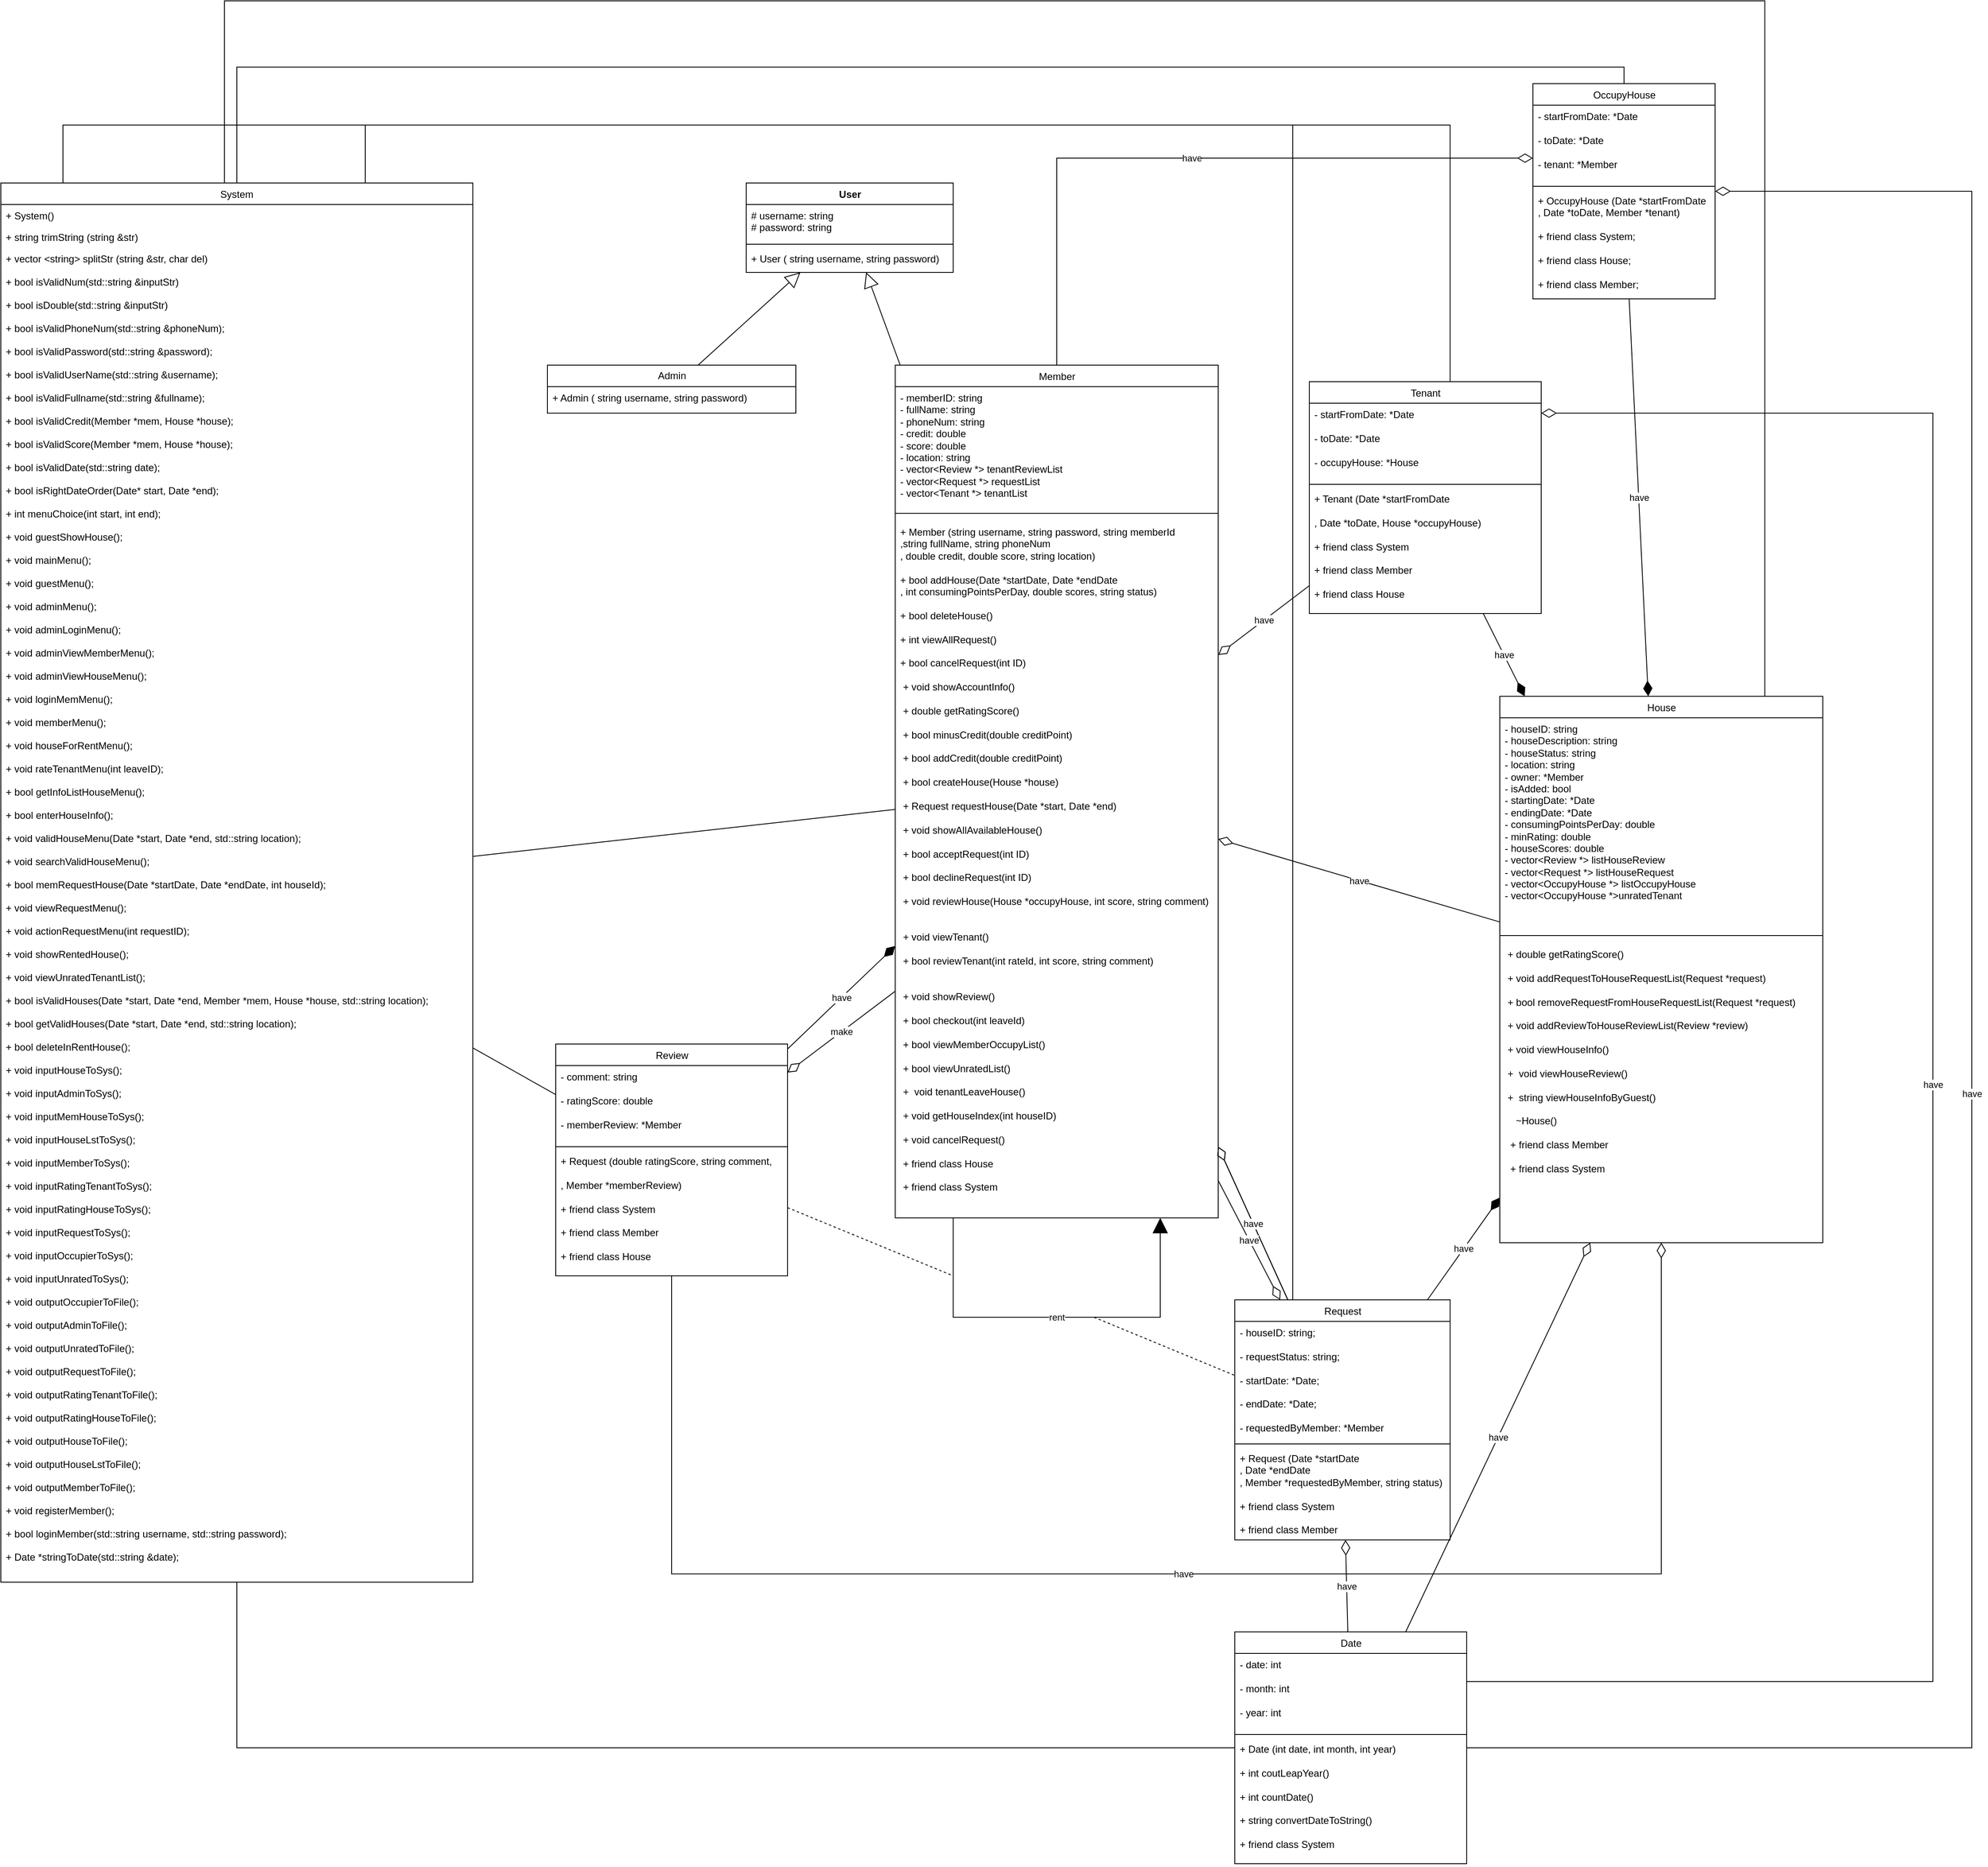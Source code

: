 <mxfile version="20.8.3" type="github">
  <diagram id="IvWxrmxaSUYdP_TkbN_O" name="Page-1">
    <mxGraphModel dx="2797" dy="1851" grid="1" gridSize="10" guides="1" tooltips="1" connect="1" arrows="1" fold="1" page="1" pageScale="1" pageWidth="827" pageHeight="1169" math="0" shadow="0">
      <root>
        <mxCell id="0" />
        <mxCell id="1" parent="0" />
        <mxCell id="14DXW3Pkvmna8Q2ftDXT-10" value="System" style="swimlane;fontStyle=0;childLayout=stackLayout;horizontal=1;startSize=26;fillColor=none;horizontalStack=0;resizeParent=1;resizeParentMax=0;resizeLast=0;collapsible=1;marginBottom=0;" parent="1" vertex="1">
          <mxGeometry x="40" y="260" width="570" height="1690" as="geometry" />
        </mxCell>
        <mxCell id="14DXW3Pkvmna8Q2ftDXT-11" value="+ System()" style="text;strokeColor=none;fillColor=none;align=left;verticalAlign=top;spacingLeft=4;spacingRight=4;overflow=hidden;rotatable=0;points=[[0,0.5],[1,0.5]];portConstraint=eastwest;" parent="14DXW3Pkvmna8Q2ftDXT-10" vertex="1">
          <mxGeometry y="26" width="570" height="26" as="geometry" />
        </mxCell>
        <mxCell id="14DXW3Pkvmna8Q2ftDXT-12" value="+ string trimString (string &amp;str)" style="text;strokeColor=none;fillColor=none;align=left;verticalAlign=top;spacingLeft=4;spacingRight=4;overflow=hidden;rotatable=0;points=[[0,0.5],[1,0.5]];portConstraint=eastwest;" parent="14DXW3Pkvmna8Q2ftDXT-10" vertex="1">
          <mxGeometry y="52" width="570" height="26" as="geometry" />
        </mxCell>
        <mxCell id="14DXW3Pkvmna8Q2ftDXT-13" value="+ vector &lt;string&gt; splitStr (string &amp;str, char del)&#xa;&#xa;+ bool isValidNum(std::string &amp;inputStr) &#xa;&#xa;+ bool isDouble(std::string &amp;inputStr)&#xa;&#xa;+ bool isValidPhoneNum(std::string &amp;phoneNum);&#xa;&#xa;+ bool isValidPassword(std::string &amp;password);&#xa;&#xa;+ bool isValidUserName(std::string &amp;username);&#xa;&#xa;+ bool isValidFullname(std::string &amp;fullname);&#xa;&#xa;+ bool isValidCredit(Member *mem, House *house);&#xa;&#xa;+ bool isValidScore(Member *mem, House *house);&#xa;&#xa;+ bool isValidDate(std::string date);&#xa;&#xa;+ bool isRightDateOrder(Date* start, Date *end);&#xa;&#xa;+ int menuChoice(int start, int end);&#xa;&#xa;+ void guestShowHouse();&#xa;&#xa;+ void mainMenu();&#xa;&#xa;+ void guestMenu();&#xa;&#xa;+ void adminMenu();&#xa;&#xa;+ void adminLoginMenu();&#xa;&#xa;+ void adminViewMemberMenu();&#xa;&#xa;+ void adminViewHouseMenu();&#xa;&#xa;+ void loginMemMenu();&#xa;&#xa;+ void memberMenu();&#xa;&#xa;+ void houseForRentMenu();&#xa;&#xa;+ void rateTenantMenu(int leaveID);&#xa;&#xa;+ bool getInfoListHouseMenu();&#xa;&#xa;+ bool enterHouseInfo();&#xa;&#xa;+ void validHouseMenu(Date *start, Date *end, std::string location);&#xa;&#xa;+ void searchValidHouseMenu();&#xa;&#xa;+ bool memRequestHouse(Date *startDate, Date *endDate, int houseId);&#xa;&#xa;+ void viewRequestMenu();&#xa;&#xa;+ void actionRequestMenu(int requestID);&#xa;&#xa;+ void showRentedHouse();&#xa;&#xa;+ void viewUnratedTenantList();&#xa;&#xa;+ bool isValidHouses(Date *start, Date *end, Member *mem, House *house, std::string location);&#xa;&#xa;+ bool getValidHouses(Date *start, Date *end, std::string location);&#xa;&#xa;+ bool deleteInRentHouse();&#xa;&#xa;+ void inputHouseToSys();&#xa;&#xa;+ void inputAdminToSys();&#xa;&#xa;+ void inputMemHouseToSys();&#xa;&#xa;+ void inputHouseLstToSys();&#xa;&#xa;+ void inputMemberToSys();&#xa;&#xa;+ void inputRatingTenantToSys();&#xa;&#xa;+ void inputRatingHouseToSys();&#xa;&#xa;+ void inputRequestToSys();&#xa;&#xa;+ void inputOccupierToSys();&#xa;&#xa;+ void inputUnratedToSys();&#xa;&#xa;+ void outputOccupierToFile();&#xa;&#xa;+ void outputAdminToFile();&#xa;&#xa;+ void outputUnratedToFile();&#xa;&#xa;+ void outputRequestToFile();&#xa;&#xa;+ void outputRatingTenantToFile();&#xa;&#xa;+ void outputRatingHouseToFile();&#xa;&#xa;+ void outputHouseToFile();&#xa;&#xa;+ void outputHouseLstToFile();&#xa;&#xa;+ void outputMemberToFile();&#xa;&#xa;+ void registerMember();&#xa; &#xa;+ bool loginMember(std::string username, std::string password);&#xa; &#xa;+ Date *stringToDate(std::string &amp;date);&#xa;" style="text;strokeColor=none;fillColor=none;align=left;verticalAlign=top;spacingLeft=4;spacingRight=4;overflow=hidden;rotatable=0;points=[[0,0.5],[1,0.5]];portConstraint=eastwest;" parent="14DXW3Pkvmna8Q2ftDXT-10" vertex="1">
          <mxGeometry y="78" width="570" height="1612" as="geometry" />
        </mxCell>
        <mxCell id="14DXW3Pkvmna8Q2ftDXT-19" value="User" style="swimlane;fontStyle=1;align=center;verticalAlign=top;childLayout=stackLayout;horizontal=1;startSize=26;horizontalStack=0;resizeParent=1;resizeParentMax=0;resizeLast=0;collapsible=1;marginBottom=0;fontColor=none;html=1;" parent="1" vertex="1">
          <mxGeometry x="940" y="260" width="250" height="108" as="geometry" />
        </mxCell>
        <mxCell id="14DXW3Pkvmna8Q2ftDXT-20" value="# username: string&lt;br&gt;# password: string" style="text;strokeColor=none;fillColor=none;align=left;verticalAlign=top;spacingLeft=4;spacingRight=4;overflow=hidden;rotatable=0;points=[[0,0.5],[1,0.5]];portConstraint=eastwest;fontColor=none;html=1;" parent="14DXW3Pkvmna8Q2ftDXT-19" vertex="1">
          <mxGeometry y="26" width="250" height="44" as="geometry" />
        </mxCell>
        <mxCell id="14DXW3Pkvmna8Q2ftDXT-21" value="" style="line;strokeWidth=1;fillColor=none;align=left;verticalAlign=middle;spacingTop=-1;spacingLeft=3;spacingRight=3;rotatable=0;labelPosition=right;points=[];portConstraint=eastwest;strokeColor=inherit;fontColor=none;html=1;" parent="14DXW3Pkvmna8Q2ftDXT-19" vertex="1">
          <mxGeometry y="70" width="250" height="8" as="geometry" />
        </mxCell>
        <mxCell id="14DXW3Pkvmna8Q2ftDXT-22" value="+ User ( string username, string password)" style="text;strokeColor=none;fillColor=none;align=left;verticalAlign=top;spacingLeft=4;spacingRight=4;overflow=hidden;rotatable=0;points=[[0,0.5],[1,0.5]];portConstraint=eastwest;fontColor=none;html=1;" parent="14DXW3Pkvmna8Q2ftDXT-19" vertex="1">
          <mxGeometry y="78" width="250" height="30" as="geometry" />
        </mxCell>
        <mxCell id="14DXW3Pkvmna8Q2ftDXT-30" value="" style="endArrow=block;endSize=16;endFill=0;html=1;rounded=0;fontColor=none;" parent="1" source="14DXW3Pkvmna8Q2ftDXT-32" target="14DXW3Pkvmna8Q2ftDXT-19" edge="1">
          <mxGeometry width="160" relative="1" as="geometry">
            <mxPoint x="840" y="1432.71" as="sourcePoint" />
            <mxPoint x="990" y="1432.71" as="targetPoint" />
          </mxGeometry>
        </mxCell>
        <mxCell id="14DXW3Pkvmna8Q2ftDXT-32" value="Admin" style="swimlane;fontStyle=0;childLayout=stackLayout;horizontal=1;startSize=26;fillColor=none;horizontalStack=0;resizeParent=1;resizeParentMax=0;resizeLast=0;collapsible=1;marginBottom=0;fontColor=none;html=1;" parent="1" vertex="1">
          <mxGeometry x="700" y="480" width="300" height="58" as="geometry" />
        </mxCell>
        <mxCell id="14DXW3Pkvmna8Q2ftDXT-33" value="+ Admin ( string username, string password)" style="text;strokeColor=none;fillColor=none;align=left;verticalAlign=top;spacingLeft=4;spacingRight=4;overflow=hidden;rotatable=0;points=[[0,0.5],[1,0.5]];portConstraint=eastwest;fontColor=none;html=1;" parent="14DXW3Pkvmna8Q2ftDXT-32" vertex="1">
          <mxGeometry y="26" width="300" height="32" as="geometry" />
        </mxCell>
        <mxCell id="14DXW3Pkvmna8Q2ftDXT-40" value="" style="endArrow=block;endSize=16;endFill=0;html=1;rounded=0;fontColor=none;" parent="1" source="14DXW3Pkvmna8Q2ftDXT-41" target="14DXW3Pkvmna8Q2ftDXT-19" edge="1">
          <mxGeometry x="0.001" width="160" relative="1" as="geometry">
            <mxPoint x="1184.26" y="1420.88" as="sourcePoint" />
            <mxPoint x="1260" y="1370" as="targetPoint" />
            <mxPoint as="offset" />
          </mxGeometry>
        </mxCell>
        <mxCell id="14DXW3Pkvmna8Q2ftDXT-41" value="&lt;span style=&quot;font-weight: normal;&quot;&gt;Member&lt;/span&gt;" style="swimlane;fontStyle=1;align=center;verticalAlign=top;childLayout=stackLayout;horizontal=1;startSize=26;horizontalStack=0;resizeParent=1;resizeParentMax=0;resizeLast=0;collapsible=1;marginBottom=0;fontColor=none;html=1;" parent="1" vertex="1">
          <mxGeometry x="1120" y="480" width="390" height="1030" as="geometry" />
        </mxCell>
        <mxCell id="14DXW3Pkvmna8Q2ftDXT-42" value="- memberID: string&lt;br&gt;- fullName: string&lt;br&gt;- phoneNum: string&lt;br&gt;- credit: double&lt;br&gt;- score: double&lt;br&gt;- location: string&lt;br&gt;- vector&amp;lt;Review *&amp;gt; tenantReviewList&lt;br&gt;- vector&amp;lt;Request *&amp;gt; requestList&lt;br&gt;- vector&amp;lt;Tenant *&amp;gt; tenantList" style="text;strokeColor=none;fillColor=none;align=left;verticalAlign=top;spacingLeft=4;spacingRight=4;overflow=hidden;rotatable=0;points=[[0,0.5],[1,0.5]];portConstraint=eastwest;fontColor=none;html=1;" parent="14DXW3Pkvmna8Q2ftDXT-41" vertex="1">
          <mxGeometry y="26" width="390" height="144" as="geometry" />
        </mxCell>
        <mxCell id="14DXW3Pkvmna8Q2ftDXT-43" value="" style="line;strokeWidth=1;fillColor=none;align=left;verticalAlign=middle;spacingTop=-1;spacingLeft=3;spacingRight=3;rotatable=0;labelPosition=right;points=[];portConstraint=eastwest;strokeColor=inherit;fontColor=none;html=1;" parent="14DXW3Pkvmna8Q2ftDXT-41" vertex="1">
          <mxGeometry y="170" width="390" height="18" as="geometry" />
        </mxCell>
        <mxCell id="14DXW3Pkvmna8Q2ftDXT-44" value="+ Member (string username, string password, string memberId&lt;br&gt;,string fullName, string phoneNum&lt;br&gt;, double credit, double score, string location)&lt;br&gt;&lt;br&gt;&lt;div&gt;+ bool addHouse(Date *startDate, Date *endDate&lt;/div&gt;&lt;div&gt;&lt;span style=&quot;background-color: initial;&quot;&gt;, int consumingPointsPerDay, double scores, string status)&lt;/span&gt;&lt;/div&gt;&lt;div&gt;&lt;span style=&quot;background-color: initial;&quot;&gt;&lt;br&gt;&lt;/span&gt;&lt;/div&gt;&lt;div&gt;+ bool deleteHouse()&lt;/div&gt;&lt;div&gt;&lt;br&gt;&lt;/div&gt;&lt;div&gt;+ int viewAllRequest()&lt;/div&gt;&lt;div&gt;&lt;br&gt;&lt;/div&gt;&lt;div&gt;+ bool cancelRequest(int ID)&lt;/div&gt;&lt;div&gt;&lt;br&gt;&lt;/div&gt;&lt;div&gt;&amp;nbsp;+ void showAccountInfo()&lt;/div&gt;&lt;div&gt;&lt;br&gt;&lt;/div&gt;&lt;div&gt;&amp;nbsp;+ double getRatingScore()&lt;/div&gt;&lt;div&gt;&lt;br&gt;&lt;/div&gt;&lt;div&gt;&amp;nbsp;+ bool minusCredit(double creditPoint)&lt;/div&gt;&lt;div&gt;&lt;br&gt;&lt;/div&gt;&lt;div&gt;&amp;nbsp;+ bool addCredit(double creditPoint)&lt;/div&gt;&lt;div&gt;&lt;br&gt;&lt;/div&gt;&lt;div&gt;&amp;nbsp;+ bool createHouse(House *house)&lt;/div&gt;&lt;div&gt;&lt;br&gt;&lt;/div&gt;&lt;div&gt;&amp;nbsp;+ Request requestHouse(Date *start, Date *end)&amp;nbsp;&lt;/div&gt;&lt;div&gt;&lt;br&gt;&lt;/div&gt;&lt;div&gt;&amp;nbsp;+ void showAllAvailableHouse()&lt;/div&gt;&lt;div&gt;&lt;br&gt;&lt;/div&gt;&lt;div&gt;&amp;nbsp;+ bool acceptRequest(int ID)&lt;/div&gt;&lt;div&gt;&lt;br&gt;&lt;/div&gt;&lt;div&gt;&amp;nbsp;+ bool declineRequest(int ID)&lt;/div&gt;&lt;div&gt;&lt;br&gt;&lt;/div&gt;&lt;div&gt;&amp;nbsp;+ void reviewHouse(House *occupyHouse, int score, string comment)&lt;/div&gt;&lt;div&gt;&lt;br&gt;&lt;/div&gt;&lt;div&gt;&lt;br&gt;&lt;/div&gt;&lt;div&gt;&amp;nbsp;+ void viewTenant()&lt;/div&gt;&lt;div&gt;&lt;br&gt;&lt;/div&gt;&lt;div&gt;&amp;nbsp;+ bool reviewTenant(int rateId, int score, string comment)&lt;/div&gt;&lt;div&gt;&lt;br&gt;&lt;/div&gt;&lt;div&gt;&lt;br&gt;&lt;/div&gt;&lt;div&gt;&amp;nbsp;+ void showReview()&lt;/div&gt;&lt;div&gt;&lt;br&gt;&lt;/div&gt;&lt;div&gt;&amp;nbsp;+ bool checkout(int leaveId)&lt;/div&gt;&lt;div&gt;&lt;br&gt;&lt;/div&gt;&lt;div&gt;&amp;nbsp;+ bool viewMemberOccupyList()&lt;/div&gt;&lt;div&gt;&lt;br&gt;&lt;/div&gt;&lt;div&gt;&amp;nbsp;+ bool viewUnratedList()&lt;/div&gt;&lt;div&gt;&lt;span style=&quot;background-color: initial;&quot;&gt;&lt;br&gt;&lt;/span&gt;&lt;/div&gt;&lt;div&gt;&lt;span style=&quot;background-color: initial;&quot;&gt;&amp;nbsp;+&amp;nbsp; void tenantLeaveHouse()&lt;/span&gt;&lt;br&gt;&lt;/div&gt;&lt;div&gt;&lt;br&gt;&lt;/div&gt;&lt;div&gt;&amp;nbsp;+ void getHouseIndex(int houseID)&lt;/div&gt;&lt;div&gt;&lt;br&gt;&lt;/div&gt;&lt;div&gt;&amp;nbsp;+ void cancelRequest()&lt;/div&gt;&lt;div&gt;&amp;nbsp;&lt;/div&gt;&lt;div&gt;&amp;nbsp;+ friend class House&lt;/div&gt;&lt;div&gt;&lt;br&gt;&lt;/div&gt;&lt;div&gt;&amp;nbsp;+ friend class System&lt;/div&gt;&lt;div&gt;&lt;br&gt;&lt;/div&gt;" style="text;strokeColor=none;fillColor=none;align=left;verticalAlign=top;spacingLeft=4;spacingRight=4;overflow=hidden;rotatable=0;points=[[0,0.5],[1,0.5]];portConstraint=eastwest;fontColor=none;html=1;" parent="14DXW3Pkvmna8Q2ftDXT-41" vertex="1">
          <mxGeometry y="188" width="390" height="842" as="geometry" />
        </mxCell>
        <mxCell id="MLoxchNlt-xzZ0AAmb1T-4" value="rent" style="endArrow=block;endSize=16;endFill=1;html=1;rounded=0;fontColor=none;edgeStyle=orthogonalEdgeStyle;elbow=horizontal;" edge="1" parent="14DXW3Pkvmna8Q2ftDXT-41" source="14DXW3Pkvmna8Q2ftDXT-44" target="14DXW3Pkvmna8Q2ftDXT-44">
          <mxGeometry width="160" relative="1" as="geometry">
            <mxPoint x="570" y="1230" as="sourcePoint" />
            <mxPoint x="230" y="1130.002" as="targetPoint" />
            <Array as="points">
              <mxPoint x="70" y="1150" />
            </Array>
          </mxGeometry>
        </mxCell>
        <mxCell id="14DXW3Pkvmna8Q2ftDXT-50" value="&lt;span style=&quot;font-weight: normal;&quot;&gt;OccupyHouse&lt;/span&gt;" style="swimlane;fontStyle=1;align=center;verticalAlign=top;childLayout=stackLayout;horizontal=1;startSize=26;horizontalStack=0;resizeParent=1;resizeParentMax=0;resizeLast=0;collapsible=1;marginBottom=0;fontColor=none;html=1;" parent="1" vertex="1">
          <mxGeometry x="1890" y="140" width="220" height="260" as="geometry" />
        </mxCell>
        <mxCell id="14DXW3Pkvmna8Q2ftDXT-51" value="- startFromDate: *Date&lt;br&gt;&lt;br&gt;- toDate: *Date&lt;br&gt;&lt;br&gt;- tenant: *Member" style="text;strokeColor=none;fillColor=none;align=left;verticalAlign=top;spacingLeft=4;spacingRight=4;overflow=hidden;rotatable=0;points=[[0,0.5],[1,0.5]];portConstraint=eastwest;fontColor=none;html=1;" parent="14DXW3Pkvmna8Q2ftDXT-50" vertex="1">
          <mxGeometry y="26" width="220" height="94" as="geometry" />
        </mxCell>
        <mxCell id="14DXW3Pkvmna8Q2ftDXT-52" value="" style="line;strokeWidth=1;fillColor=none;align=left;verticalAlign=middle;spacingTop=-1;spacingLeft=3;spacingRight=3;rotatable=0;labelPosition=right;points=[];portConstraint=eastwest;strokeColor=inherit;fontColor=none;html=1;" parent="14DXW3Pkvmna8Q2ftDXT-50" vertex="1">
          <mxGeometry y="120" width="220" height="8" as="geometry" />
        </mxCell>
        <mxCell id="14DXW3Pkvmna8Q2ftDXT-53" value="+ OccupyHouse (Date *startFromDate&lt;br&gt;, Date *toDate, Member *tenant)&lt;br&gt;&lt;br&gt;+ friend class System;&lt;br&gt;&lt;br&gt;+ friend class House;&amp;nbsp;&lt;br&gt;&lt;br&gt;+ friend class Member;" style="text;strokeColor=none;fillColor=none;align=left;verticalAlign=top;spacingLeft=4;spacingRight=4;overflow=hidden;rotatable=0;points=[[0,0.5],[1,0.5]];portConstraint=eastwest;fontColor=none;html=1;" parent="14DXW3Pkvmna8Q2ftDXT-50" vertex="1">
          <mxGeometry y="128" width="220" height="132" as="geometry" />
        </mxCell>
        <mxCell id="14DXW3Pkvmna8Q2ftDXT-54" value="&lt;span style=&quot;font-weight: 400;&quot;&gt;Request&lt;/span&gt;" style="swimlane;fontStyle=1;align=center;verticalAlign=top;childLayout=stackLayout;horizontal=1;startSize=26;horizontalStack=0;resizeParent=1;resizeParentMax=0;resizeLast=0;collapsible=1;marginBottom=0;fontColor=none;html=1;" parent="1" vertex="1">
          <mxGeometry x="1530" y="1609" width="260" height="290" as="geometry" />
        </mxCell>
        <mxCell id="14DXW3Pkvmna8Q2ftDXT-55" value="- houseID: string;&lt;br&gt;&lt;br&gt;- requestStatus: string;&lt;br&gt;&lt;br&gt;- startDate: *Date;&lt;br&gt;&lt;br&gt;- endDate: *Date;&lt;br&gt;&lt;br&gt;- requestedByMember: *Member" style="text;strokeColor=none;fillColor=none;align=left;verticalAlign=top;spacingLeft=4;spacingRight=4;overflow=hidden;rotatable=0;points=[[0,0.5],[1,0.5]];portConstraint=eastwest;fontColor=none;html=1;" parent="14DXW3Pkvmna8Q2ftDXT-54" vertex="1">
          <mxGeometry y="26" width="260" height="144" as="geometry" />
        </mxCell>
        <mxCell id="14DXW3Pkvmna8Q2ftDXT-56" value="" style="line;strokeWidth=1;fillColor=none;align=left;verticalAlign=middle;spacingTop=-1;spacingLeft=3;spacingRight=3;rotatable=0;labelPosition=right;points=[];portConstraint=eastwest;strokeColor=inherit;fontColor=none;html=1;" parent="14DXW3Pkvmna8Q2ftDXT-54" vertex="1">
          <mxGeometry y="170" width="260" height="8" as="geometry" />
        </mxCell>
        <mxCell id="14DXW3Pkvmna8Q2ftDXT-57" value="+ Request (Date *startDate&lt;br&gt;, Date *endDate&lt;br&gt;, Member *requestedByMember, string status)&lt;br&gt;&lt;br&gt;+ friend class System&lt;br&gt;&lt;br&gt;+ friend class Member" style="text;strokeColor=none;fillColor=none;align=left;verticalAlign=top;spacingLeft=4;spacingRight=4;overflow=hidden;rotatable=0;points=[[0,0.5],[1,0.5]];portConstraint=eastwest;fontColor=none;html=1;" parent="14DXW3Pkvmna8Q2ftDXT-54" vertex="1">
          <mxGeometry y="178" width="260" height="112" as="geometry" />
        </mxCell>
        <mxCell id="14DXW3Pkvmna8Q2ftDXT-58" value="&lt;span style=&quot;font-weight: 400;&quot;&gt;Review&lt;/span&gt;" style="swimlane;fontStyle=1;align=center;verticalAlign=top;childLayout=stackLayout;horizontal=1;startSize=26;horizontalStack=0;resizeParent=1;resizeParentMax=0;resizeLast=0;collapsible=1;marginBottom=0;fontColor=none;html=1;" parent="1" vertex="1">
          <mxGeometry x="710" y="1300" width="280" height="280" as="geometry" />
        </mxCell>
        <mxCell id="14DXW3Pkvmna8Q2ftDXT-59" value="- comment: string&lt;br&gt;&lt;br&gt;- ratingScore: double&lt;br&gt;&lt;br&gt;- memberReview: *Member" style="text;strokeColor=none;fillColor=none;align=left;verticalAlign=top;spacingLeft=4;spacingRight=4;overflow=hidden;rotatable=0;points=[[0,0.5],[1,0.5]];portConstraint=eastwest;fontColor=none;html=1;" parent="14DXW3Pkvmna8Q2ftDXT-58" vertex="1">
          <mxGeometry y="26" width="280" height="94" as="geometry" />
        </mxCell>
        <mxCell id="14DXW3Pkvmna8Q2ftDXT-60" value="" style="line;strokeWidth=1;fillColor=none;align=left;verticalAlign=middle;spacingTop=-1;spacingLeft=3;spacingRight=3;rotatable=0;labelPosition=right;points=[];portConstraint=eastwest;strokeColor=inherit;fontColor=none;html=1;" parent="14DXW3Pkvmna8Q2ftDXT-58" vertex="1">
          <mxGeometry y="120" width="280" height="8" as="geometry" />
        </mxCell>
        <mxCell id="14DXW3Pkvmna8Q2ftDXT-61" value="+ Request (double ratingScore, string comment,&lt;br&gt;&lt;br&gt;, Member *memberReview)&lt;br&gt;&lt;br&gt;+ friend class System&lt;br&gt;&lt;br&gt;+ friend class Member&lt;br&gt;&lt;br&gt;+ friend class House" style="text;strokeColor=none;fillColor=none;align=left;verticalAlign=top;spacingLeft=4;spacingRight=4;overflow=hidden;rotatable=0;points=[[0,0.5],[1,0.5]];portConstraint=eastwest;fontColor=none;html=1;" parent="14DXW3Pkvmna8Q2ftDXT-58" vertex="1">
          <mxGeometry y="128" width="280" height="152" as="geometry" />
        </mxCell>
        <mxCell id="14DXW3Pkvmna8Q2ftDXT-62" value="&lt;span style=&quot;font-weight: 400;&quot;&gt;Tenant&lt;/span&gt;" style="swimlane;fontStyle=1;align=center;verticalAlign=top;childLayout=stackLayout;horizontal=1;startSize=26;horizontalStack=0;resizeParent=1;resizeParentMax=0;resizeLast=0;collapsible=1;marginBottom=0;fontColor=none;html=1;" parent="1" vertex="1">
          <mxGeometry x="1620" y="500" width="280" height="280" as="geometry" />
        </mxCell>
        <mxCell id="14DXW3Pkvmna8Q2ftDXT-63" value="- startFromDate: *Date&lt;br style=&quot;border-color: var(--border-color);&quot;&gt;&lt;br style=&quot;border-color: var(--border-color);&quot;&gt;- toDate: *Date&lt;br&gt;&lt;br&gt;- occupyHouse: *House" style="text;strokeColor=none;fillColor=none;align=left;verticalAlign=top;spacingLeft=4;spacingRight=4;overflow=hidden;rotatable=0;points=[[0,0.5],[1,0.5]];portConstraint=eastwest;fontColor=none;html=1;" parent="14DXW3Pkvmna8Q2ftDXT-62" vertex="1">
          <mxGeometry y="26" width="280" height="94" as="geometry" />
        </mxCell>
        <mxCell id="14DXW3Pkvmna8Q2ftDXT-64" value="" style="line;strokeWidth=1;fillColor=none;align=left;verticalAlign=middle;spacingTop=-1;spacingLeft=3;spacingRight=3;rotatable=0;labelPosition=right;points=[];portConstraint=eastwest;strokeColor=inherit;fontColor=none;html=1;" parent="14DXW3Pkvmna8Q2ftDXT-62" vertex="1">
          <mxGeometry y="120" width="280" height="8" as="geometry" />
        </mxCell>
        <mxCell id="14DXW3Pkvmna8Q2ftDXT-65" value="+ Tenant (Date *startFromDate&lt;br&gt;&lt;br style=&quot;border-color: var(--border-color);&quot;&gt;, Date *toDate, House *occupyHouse)&lt;br&gt;&lt;br&gt;+ friend class System&lt;br&gt;&lt;br&gt;+ friend class Member&lt;br&gt;&lt;br&gt;+ friend class House" style="text;strokeColor=none;fillColor=none;align=left;verticalAlign=top;spacingLeft=4;spacingRight=4;overflow=hidden;rotatable=0;points=[[0,0.5],[1,0.5]];portConstraint=eastwest;fontColor=none;html=1;" parent="14DXW3Pkvmna8Q2ftDXT-62" vertex="1">
          <mxGeometry y="128" width="280" height="152" as="geometry" />
        </mxCell>
        <mxCell id="14DXW3Pkvmna8Q2ftDXT-70" value="&lt;span style=&quot;font-weight: normal;&quot;&gt;House&lt;/span&gt;" style="swimlane;fontStyle=1;align=center;verticalAlign=top;childLayout=stackLayout;horizontal=1;startSize=26;horizontalStack=0;resizeParent=1;resizeParentMax=0;resizeLast=0;collapsible=1;marginBottom=0;fontColor=none;html=1;" parent="1" vertex="1">
          <mxGeometry x="1850" y="880" width="390" height="660" as="geometry" />
        </mxCell>
        <mxCell id="14DXW3Pkvmna8Q2ftDXT-71" value="- houseID: string&lt;br&gt;- houseDescription: string&lt;br&gt;- houseStatus: string&lt;br&gt;- location: string&lt;br&gt;- owner: *Member&lt;br&gt;- isAdded: bool&lt;br&gt;- startingDate: *Date&lt;br&gt;- endingDate: *Date&lt;br&gt;- consumingPointsPerDay: double&lt;br&gt;- minRating: double&lt;br&gt;- houseScores: double&lt;br&gt;- vector&amp;lt;Review *&amp;gt; listHouseReview&lt;br&gt;- vector&amp;lt;Request *&amp;gt; listHouseRequest&lt;br&gt;- vector&amp;lt;OccupyHouse *&amp;gt; listOccupyHouse&lt;br&gt;- vector&amp;lt;OccupyHouse *&amp;gt;unratedTenant&lt;br style=&quot;border-color: var(--border-color);&quot;&gt;&lt;span style=&quot;border-color: var(--border-color); color: rgba(0, 0, 0, 0); font-family: monospace; font-size: 0px;&quot;&gt;%&lt;/span&gt;&lt;br&gt;&lt;span style=&quot;color: rgba(0, 0, 0, 0); font-family: monospace; font-size: 0px;&quot;&gt;%3CmxGraphModel%3E%3Croot%3E%3CmxCell%20id%3D%220%22%2F%3E%3CmxCell%20id%3D%221%22%20parent%3D%220%22%2F%3E%3CmxCell%20id%3D%222%22%20value%3D%22Member%22%20style%3D%22swimlane%3BfontStyle%3D1%3Balign%3Dcenter%3BverticalAlign%3Dtop%3BchildLayout%3DstackLayout%3Bhorizontal%3D1%3BstartSize%3D26%3BhorizontalStack%3D0%3BresizeParent%3D1%3BresizeParentMax%3D0%3BresizeLast%3D0%3Bcollapsible%3D1%3BmarginBottom%3D0%3BfontColor%3Dnone%3Bhtml%3D1%3B%22%20vertex%3D%221%22%20parent%3D%221%22%3E%3CmxGeometry%20x%3D%221110%22%20y%3D%221360%22%20width%3D%22390%22%20height%3D%221030%22%20as%3D%22geometry%22%2F%3E%3C%2FmxCell%3E%3CmxCell%20id%3D%223%22%20value%3D%22-%20memberID%3A%20string%26lt%3Bbr%26gt%3B-%20fullName%3A%20string%26lt%3Bbr%26gt%3B-%20phoneNum%3A%20string%26lt%3Bbr%26gt%3B-%20credit%3A%20double%26lt%3Bbr%26gt%3B-%20score%3A%20double%26lt%3Bbr%26gt%3B-%20location%3A%20string%26lt%3Bbr%26gt%3B-%20vector%26amp%3Blt%3BReview%20*%26amp%3Bgt%3B%20tenantReviewList%26lt%3Bbr%26gt%3B-%20vector%26amp%3Blt%3BRequest%20*%26amp%3Bgt%3B%20requestList%26lt%3Bbr%26gt%3B-%20vector%26amp%3Blt%3BTenant%20*%26amp%3Bgt%3B%20tenantList%22%20style%3D%22text%3BstrokeColor%3Dnone%3BfillColor%3Dnone%3Balign%3Dleft%3BverticalAlign%3Dtop%3BspacingLeft%3D4%3BspacingRight%3D4%3Boverflow%3Dhidden%3Brotatable%3D0%3Bpoints%3D%5B%5B0%2C0.5%5D%2C%5B1%2C0.5%5D%5D%3BportConstraint%3Deastwest%3BfontColor%3Dnone%3Bhtml%3D1%3B%22%20vertex%3D%221%22%20parent%3D%222%22%3E%3CmxGeometry%20y%3D%2226%22%20width%3D%22390%22%20height%3D%22144%22%20as%3D%22geometry%22%2F%3E%3C%2FmxCell%3E%3CmxCell%20id%3D%224%22%20value%3D%22%22%20style%3D%22line%3BstrokeWidth%3D1%3BfillColor%3Dnone%3Balign%3Dleft%3BverticalAlign%3Dmiddle%3BspacingTop%3D-1%3BspacingLeft%3D3%3BspacingRight%3D3%3Brotatable%3D0%3BlabelPosition%3Dright%3Bpoints%3D%5B%5D%3BportConstraint%3Deastwest%3BstrokeColor%3Dinherit%3BfontColor%3Dnone%3Bhtml%3D1%3B%22%20vertex%3D%221%22%20parent%3D%222%22%3E%3CmxGeometry%20y%3D%22170%22%20width%3D%22390%22%20height%3D%2218%22%20as%3D%22geometry%22%2F%3E%3C%2FmxCell%3E%3CmxCell%20id%3D%225%22%20value%3D%22%2B%20Member%20(string%20username%2C%20string%20password%2C%20string%20memberId%26lt%3Bbr%26gt%3B%2Cstring%20fullName%2C%20string%20phoneNum%26lt%3Bbr%26gt%3B%2C%20double%20credit%2C%20double%20score%2C%20string%20location)%26lt%3Bbr%26gt%3B%26lt%3Bbr%26gt%3B%26lt%3Bdiv%26gt%3B%2B%20bool%20addHouse(Date%20*startDate%2C%20Date%20*endDate%26lt%3B%2Fdiv%26gt%3B%26lt%3Bdiv%26gt%3B%26lt%3Bspan%20style%3D%26quot%3Bbackground-color%3A%20initial%3B%26quot%3B%26gt%3B%2C%20int%20consumingPointsPerDay%2C%20double%20scores%2C%20string%20status)%26lt%3B%2Fspan%26gt%3B%26lt%3B%2Fdiv%26gt%3B%26lt%3Bdiv%26gt%3B%26lt%3Bspan%20style%3D%26quot%3Bbackground-color%3A%20initial%3B%26quot%3B%26gt%3B%26lt%3Bbr%26gt%3B%26lt%3B%2Fspan%26gt%3B%26lt%3B%2Fdiv%26gt%3B%26lt%3Bdiv%26gt%3B%2B%20bool%20deleteHouse()%26lt%3B%2Fdiv%26gt%3B%26lt%3Bdiv%26gt%3B%26lt%3Bbr%26gt%3B%26lt%3B%2Fdiv%26gt%3B%26lt%3Bdiv%26gt%3B%2B%20int%20viewAllRequest()%26lt%3B%2Fdiv%26gt%3B%26lt%3Bdiv%26gt%3B%26lt%3Bbr%26gt%3B%26lt%3B%2Fdiv%26gt%3B%26lt%3Bdiv%26gt%3B%2B%20bool%20cancelRequest(int%20ID)%26lt%3B%2Fdiv%26gt%3B%26lt%3Bdiv%26gt%3B%26lt%3Bbr%26gt%3B%26lt%3B%2Fdiv%26gt%3B%26lt%3Bdiv%26gt%3B%26amp%3Bnbsp%3B%2B%20void%20showAccountInfo()%26lt%3B%2Fdiv%26gt%3B%26lt%3Bdiv%26gt%3B%26lt%3Bbr%26gt%3B%26lt%3B%2Fdiv%26gt%3B%26lt%3Bdiv%26gt%3B%26amp%3Bnbsp%3B%2B%20double%20getRatingScore()%26lt%3B%2Fdiv%26gt%3B%26lt%3Bdiv%26gt%3B%26lt%3Bbr%26gt%3B%26lt%3B%2Fdiv%26gt%3B%26lt%3Bdiv%26gt%3B%26amp%3Bnbsp%3B%2B%20bool%20minusCredit(double%20creditPoint)%26lt%3B%2Fdiv%26gt%3B%26lt%3Bdiv%26gt%3B%26lt%3Bbr%26gt%3B%26lt%3B%2Fdiv%26gt%3B%26lt%3Bdiv%26gt%3B%26amp%3Bnbsp%3B%2B%20bool%20addCredit(double%20creditPoint)%26lt%3B%2Fdiv%26gt%3B%26lt%3Bdiv%26gt%3B%26lt%3Bbr%26gt%3B%26lt%3B%2Fdiv%26gt%3B%26lt%3Bdiv%26gt%3B%26amp%3Bnbsp%3B%2B%20bool%20createHouse(House%20*house)%26lt%3B%2Fdiv%26gt%3B%26lt%3Bdiv%26gt%3B%26lt%3Bbr%26gt%3B%26lt%3B%2Fdiv%26gt%3B%26lt%3Bdiv%26gt%3B%26amp%3Bnbsp%3B%2B%20Request%20requestHouse(Date%20*start%2C%20Date%20*end)%26amp%3Bnbsp%3B%26lt%3B%2Fdiv%26gt%3B%26lt%3Bdiv%26gt%3B%26lt%3Bbr%26gt%3B%26lt%3B%2Fdiv%26gt%3B%26lt%3Bdiv%26gt%3B%26amp%3Bnbsp%3B%2B%20void%20showAllAvailableHouse()%26lt%3B%2Fdiv%26gt%3B%26lt%3Bdiv%26gt%3B%26lt%3Bbr%26gt%3B%26lt%3B%2Fdiv%26gt%3B%26lt%3Bdiv%26gt%3B%26amp%3Bnbsp%3B%2B%20bool%20acceptRequest(int%20ID)%26lt%3B%2Fdiv%26gt%3B%26lt%3Bdiv%26gt%3B%26lt%3Bbr%26gt%3B%26lt%3B%2Fdiv%26gt%3B%26lt%3Bdiv%26gt%3B%26amp%3Bnbsp%3B%2B%20bool%20declineRequest(int%20ID)%26lt%3B%2Fdiv%26gt%3B%26lt%3Bdiv%26gt%3B%26lt%3Bbr%26gt%3B%26lt%3B%2Fdiv%26gt%3B%26lt%3Bdiv%26gt%3B%26amp%3Bnbsp%3B%2B%20void%20reviewHouse(House%20*occupyHouse%2C%20int%20score%2C%20string%20comment)%26lt%3B%2Fdiv%26gt%3B%26lt%3Bdiv%26gt%3B%26lt%3Bbr%26gt%3B%26lt%3B%2Fdiv%26gt%3B%26lt%3Bdiv%26gt%3B%26lt%3Bbr%26gt%3B%26lt%3B%2Fdiv%26gt%3B%26lt%3Bdiv%26gt%3B%26amp%3Bnbsp%3B%2B%20void%20viewTenant()%26lt%3B%2Fdiv%26gt%3B%26lt%3Bdiv%26gt%3B%26lt%3Bbr%26gt%3B%26lt%3B%2Fdiv%26gt%3B%26lt%3Bdiv%26gt%3B%26amp%3Bnbsp%3B%2B%20bool%20reviewTenant(int%20rateId%2C%20int%20score%2C%20string%20comment)%26lt%3B%2Fdiv%26gt%3B%26lt%3Bdiv%26gt%3B%26lt%3Bbr%26gt%3B%26lt%3B%2Fdiv%26gt%3B%26lt%3Bdiv%26gt%3B%26lt%3Bbr%26gt%3B%26lt%3B%2Fdiv%26gt%3B%26lt%3Bdiv%26gt%3B%26amp%3Bnbsp%3B%2B%20void%20showReview()%26lt%3B%2Fdiv%26gt%3B%26lt%3Bdiv%26gt%3B%26lt%3Bbr%26gt%3B%26lt%3B%2Fdiv%26gt%3B%26lt%3Bdiv%26gt%3B%26amp%3Bnbsp%3B%2B%20bool%20checkout(int%20leaveId)%26lt%3B%2Fdiv%26gt%3B%26lt%3Bdiv%26gt%3B%26lt%3Bbr%26gt%3B%26lt%3B%2Fdiv%26gt%3B%26lt%3Bdiv%26gt%3B%26amp%3Bnbsp%3B%2B%20bool%20viewMemberOccupyList()%26lt%3B%2Fdiv%26gt%3B%26lt%3Bdiv%26gt%3B%26lt%3Bbr%26gt%3B%26lt%3B%2Fdiv%26gt%3B%26lt%3Bdiv%26gt%3B%26amp%3Bnbsp%3B%2B%20bool%20viewUnratedList()%26lt%3B%2Fdiv%26gt%3B%26lt%3Bdiv%26gt%3B%26lt%3Bspan%20style%3D%26quot%3Bbackground-color%3A%20initial%3B%26quot%3B%26gt%3B%26lt%3Bbr%26gt%3B%26lt%3B%2Fspan%26gt%3B%26lt%3B%2Fdiv%26gt%3B%26lt%3Bdiv%26gt%3B%26lt%3Bspan%20style%3D%26quot%3Bbackground-color%3A%20initial%3B%26quot%3B%26gt%3B%26amp%3Bnbsp%3B%2B%26amp%3Bnbsp%3B%20void%20tenantLeaveHouse()%26lt%3B%2Fspan%26gt%3B%26lt%3Bbr%26gt%3B%26lt%3B%2Fdiv%26gt%3B%26lt%3Bdiv%26gt%3B%26lt%3Bbr%26gt%3B%26lt%3B%2Fdiv%26gt%3B%26lt%3Bdiv%26gt%3B%26amp%3Bnbsp%3B%2B%20void%20getHouseIndex(int%20houseID)%26lt%3B%2Fdiv%26gt%3B%26lt%3Bdiv%26gt%3B%26lt%3Bbr%26gt%3B%26lt%3B%2Fdiv%26gt%3B%26lt%3Bdiv%26gt%3B%26amp%3Bnbsp%3B%2B%20void%20cancelRequest()%26lt%3B%2Fdiv%26gt%3B%26lt%3Bdiv%26gt%3B%26amp%3Bnbsp%3B%26lt%3B%2Fdiv%26gt%3B%26lt%3Bdiv%26gt%3B%26amp%3Bnbsp%3B%2B%20friend%20class%20House%26lt%3B%2Fdiv%26gt%3B%26lt%3Bdiv%26gt%3B%26lt%3Bbr%26gt%3B%26lt%3B%2Fdiv%26gt%3B%26lt%3Bdiv%26gt%3B%26amp%3Bnbsp%3B%2B%20friend%20class%20System%26lt%3B%2Fdiv%26gt%3B%26lt%3Bdiv%26gt%3B%26lt%3Bbr%26gt%3B%26lt%3B%2Fdiv%26gt%3B%22%20style%3D%22text%3BstrokeColor%3Dnone%3BfillColor%3Dnone%3Balign%3Dleft%3BverticalAlign%3Dtop%3BspacingLeft%3D4%3BspacingRight%3D4%3Boverflow%3Dhidden%3Brotatable%3D0%3Bpoints%3D%5B%5B0%2C0.5%5D%2C%5B1%2C0.5%5D%5D%3BportConstraint%3Deastwest%3BfontColor%3Dnone%3Bhtml%3D1%3B%22%20vertex%3D%221%22%20parent%3D%222%22%3E%3CmxGeometry%20y%3D%22188%22%20width%3D%22390%22%20height%3D%22842%22%20as%3D%22geometry%22%2F%3E%3C%2FmxCell%3E%3C%2Froot%3E%3C%2FmxGraphModel%3E&lt;/span&gt;" style="text;strokeColor=none;fillColor=none;align=left;verticalAlign=top;spacingLeft=4;spacingRight=4;overflow=hidden;rotatable=0;points=[[0,0.5],[1,0.5]];portConstraint=eastwest;fontColor=none;html=1;" parent="14DXW3Pkvmna8Q2ftDXT-70" vertex="1">
          <mxGeometry y="26" width="390" height="254" as="geometry" />
        </mxCell>
        <mxCell id="14DXW3Pkvmna8Q2ftDXT-72" value="" style="line;strokeWidth=1;fillColor=none;align=left;verticalAlign=middle;spacingTop=-1;spacingLeft=3;spacingRight=3;rotatable=0;labelPosition=right;points=[];portConstraint=eastwest;strokeColor=inherit;fontColor=none;html=1;" parent="14DXW3Pkvmna8Q2ftDXT-70" vertex="1">
          <mxGeometry y="280" width="390" height="18" as="geometry" />
        </mxCell>
        <mxCell id="14DXW3Pkvmna8Q2ftDXT-73" value="&lt;div&gt;&amp;nbsp;+ double getRatingScore()&lt;/div&gt;&lt;div&gt;&lt;br&gt;&lt;/div&gt;&lt;div&gt;&amp;nbsp;+ void addRequestToHouseRequestList(Request *request)&lt;/div&gt;&lt;div&gt;&lt;br&gt;&lt;/div&gt;&lt;div&gt;&amp;nbsp;+ bool removeRequestFromHouseRequestList(Request *request)&lt;/div&gt;&lt;div&gt;&lt;br&gt;&lt;/div&gt;&lt;div&gt;&amp;nbsp;+ void addReviewToHouseReviewList(Review *review)&lt;/div&gt;&lt;div&gt;&lt;br&gt;&lt;/div&gt;&lt;div&gt;&amp;nbsp;+ void viewHouseInfo()&lt;/div&gt;&lt;div&gt;&lt;br&gt;&lt;/div&gt;&lt;div&gt;&amp;nbsp;+&amp;nbsp; void viewHouseReview()&lt;/div&gt;&lt;div&gt;&lt;br&gt;&lt;/div&gt;&lt;div&gt;&amp;nbsp;+&amp;nbsp; string viewHouseInfoByGuest()&lt;/div&gt;&lt;div&gt;&amp;nbsp; &amp;nbsp;&lt;/div&gt;&lt;div&gt;&amp;nbsp; &amp;nbsp; ~House()&lt;/div&gt;&lt;div&gt;&lt;br&gt;&lt;/div&gt;&lt;div&gt;&amp;nbsp; + friend class Member&lt;/div&gt;&lt;div&gt;&lt;br&gt;&lt;/div&gt;&lt;div&gt;&amp;nbsp; + friend class System&lt;/div&gt;" style="text;strokeColor=none;fillColor=none;align=left;verticalAlign=top;spacingLeft=4;spacingRight=4;overflow=hidden;rotatable=0;points=[[0,0.5],[1,0.5]];portConstraint=eastwest;fontColor=none;html=1;" parent="14DXW3Pkvmna8Q2ftDXT-70" vertex="1">
          <mxGeometry y="298" width="390" height="362" as="geometry" />
        </mxCell>
        <mxCell id="14DXW3Pkvmna8Q2ftDXT-75" value="&lt;span style=&quot;font-weight: 400;&quot;&gt;Date&lt;/span&gt;" style="swimlane;fontStyle=1;align=center;verticalAlign=top;childLayout=stackLayout;horizontal=1;startSize=26;horizontalStack=0;resizeParent=1;resizeParentMax=0;resizeLast=0;collapsible=1;marginBottom=0;fontColor=none;html=1;" parent="1" vertex="1">
          <mxGeometry x="1530" y="2010" width="280" height="280" as="geometry" />
        </mxCell>
        <mxCell id="14DXW3Pkvmna8Q2ftDXT-76" value="- date: int&lt;br style=&quot;border-color: var(--border-color);&quot;&gt;&lt;br style=&quot;border-color: var(--border-color);&quot;&gt;- month: int&lt;br&gt;&lt;br&gt;- year: int" style="text;strokeColor=none;fillColor=none;align=left;verticalAlign=top;spacingLeft=4;spacingRight=4;overflow=hidden;rotatable=0;points=[[0,0.5],[1,0.5]];portConstraint=eastwest;fontColor=none;html=1;" parent="14DXW3Pkvmna8Q2ftDXT-75" vertex="1">
          <mxGeometry y="26" width="280" height="94" as="geometry" />
        </mxCell>
        <mxCell id="14DXW3Pkvmna8Q2ftDXT-77" value="" style="line;strokeWidth=1;fillColor=none;align=left;verticalAlign=middle;spacingTop=-1;spacingLeft=3;spacingRight=3;rotatable=0;labelPosition=right;points=[];portConstraint=eastwest;strokeColor=inherit;fontColor=none;html=1;" parent="14DXW3Pkvmna8Q2ftDXT-75" vertex="1">
          <mxGeometry y="120" width="280" height="8" as="geometry" />
        </mxCell>
        <mxCell id="14DXW3Pkvmna8Q2ftDXT-78" value="+ Date (int date, int month, int year)&lt;br&gt;&lt;br&gt;+ int coutLeapYear()&lt;br&gt;&lt;br&gt;+ int countDate()&lt;br&gt;&lt;br&gt;+ string convertDateToString()&lt;br&gt;&lt;br&gt;+ friend class System&lt;br&gt;" style="text;strokeColor=none;fillColor=none;align=left;verticalAlign=top;spacingLeft=4;spacingRight=4;overflow=hidden;rotatable=0;points=[[0,0.5],[1,0.5]];portConstraint=eastwest;fontColor=none;html=1;" parent="14DXW3Pkvmna8Q2ftDXT-75" vertex="1">
          <mxGeometry y="128" width="280" height="152" as="geometry" />
        </mxCell>
        <mxCell id="MLoxchNlt-xzZ0AAmb1T-3" value="have" style="endArrow=diamondThin;endSize=16;endFill=0;html=1;rounded=0;fontColor=none;" edge="1" parent="1" source="14DXW3Pkvmna8Q2ftDXT-70" target="14DXW3Pkvmna8Q2ftDXT-41">
          <mxGeometry width="160" relative="1" as="geometry">
            <mxPoint x="1570" y="1030" as="sourcePoint" />
            <mxPoint x="1730" y="1030" as="targetPoint" />
          </mxGeometry>
        </mxCell>
        <mxCell id="MLoxchNlt-xzZ0AAmb1T-6" value="" style="endArrow=none;endSize=12;dashed=1;html=1;rounded=0;fontColor=none;endFill=0;" edge="1" parent="1" target="14DXW3Pkvmna8Q2ftDXT-54">
          <mxGeometry width="160" relative="1" as="geometry">
            <mxPoint x="1360" y="1630" as="sourcePoint" />
            <mxPoint x="1430" y="1730" as="targetPoint" />
          </mxGeometry>
        </mxCell>
        <mxCell id="MLoxchNlt-xzZ0AAmb1T-7" value="have" style="endArrow=diamondThin;endSize=16;endFill=1;html=1;rounded=0;fontColor=none;" edge="1" parent="1" source="14DXW3Pkvmna8Q2ftDXT-54" target="14DXW3Pkvmna8Q2ftDXT-70">
          <mxGeometry width="160" relative="1" as="geometry">
            <mxPoint x="1830" y="1320.138" as="sourcePoint" />
            <mxPoint x="1490" y="1220.002" as="targetPoint" />
          </mxGeometry>
        </mxCell>
        <mxCell id="MLoxchNlt-xzZ0AAmb1T-8" value="have" style="endArrow=diamondThin;endSize=16;endFill=0;html=1;rounded=0;fontColor=none;" edge="1" parent="1" source="14DXW3Pkvmna8Q2ftDXT-54" target="14DXW3Pkvmna8Q2ftDXT-41">
          <mxGeometry width="160" relative="1" as="geometry">
            <mxPoint x="1619.999" y="1553.47" as="sourcePoint" />
            <mxPoint x="1707.38" y="1430.002" as="targetPoint" />
          </mxGeometry>
        </mxCell>
        <mxCell id="MLoxchNlt-xzZ0AAmb1T-9" value="have" style="endArrow=diamondThin;endSize=16;endFill=1;html=1;rounded=0;fontColor=none;" edge="1" parent="1" source="14DXW3Pkvmna8Q2ftDXT-58" target="14DXW3Pkvmna8Q2ftDXT-41">
          <mxGeometry width="160" relative="1" as="geometry">
            <mxPoint x="1724.091" y="982.5" as="sourcePoint" />
            <mxPoint x="1640" y="797.5" as="targetPoint" />
          </mxGeometry>
        </mxCell>
        <mxCell id="MLoxchNlt-xzZ0AAmb1T-10" value="have" style="endArrow=diamondThin;endSize=16;endFill=0;html=1;rounded=0;fontColor=none;" edge="1" parent="1" source="14DXW3Pkvmna8Q2ftDXT-62">
          <mxGeometry width="160" relative="1" as="geometry">
            <mxPoint x="1850.0" y="930.138" as="sourcePoint" />
            <mxPoint x="1510.0" y="830.002" as="targetPoint" />
          </mxGeometry>
        </mxCell>
        <mxCell id="MLoxchNlt-xzZ0AAmb1T-11" value="have" style="endArrow=diamondThin;endSize=16;endFill=0;html=1;rounded=0;fontColor=none;" edge="1" parent="1" source="14DXW3Pkvmna8Q2ftDXT-54" target="14DXW3Pkvmna8Q2ftDXT-41">
          <mxGeometry width="160" relative="1" as="geometry">
            <mxPoint x="1734.091" y="1510" as="sourcePoint" />
            <mxPoint x="1650.0" y="1325.0" as="targetPoint" />
          </mxGeometry>
        </mxCell>
        <mxCell id="MLoxchNlt-xzZ0AAmb1T-12" value="" style="endArrow=none;endSize=12;dashed=1;html=1;rounded=0;fontColor=none;endFill=0;" edge="1" parent="1" source="14DXW3Pkvmna8Q2ftDXT-58">
          <mxGeometry width="160" relative="1" as="geometry">
            <mxPoint x="1020.0" y="1620" as="sourcePoint" />
            <mxPoint x="1190" y="1580" as="targetPoint" />
          </mxGeometry>
        </mxCell>
        <mxCell id="MLoxchNlt-xzZ0AAmb1T-13" value="have" style="endArrow=diamondThin;endSize=16;endFill=1;html=1;rounded=0;fontColor=none;" edge="1" parent="1" source="14DXW3Pkvmna8Q2ftDXT-50" target="14DXW3Pkvmna8Q2ftDXT-70">
          <mxGeometry width="160" relative="1" as="geometry">
            <mxPoint x="2470.0" y="910.138" as="sourcePoint" />
            <mxPoint x="2130.0" y="810.002" as="targetPoint" />
          </mxGeometry>
        </mxCell>
        <mxCell id="MLoxchNlt-xzZ0AAmb1T-14" value="have" style="endArrow=diamondThin;endSize=16;endFill=0;html=1;rounded=0;fontColor=none;edgeStyle=orthogonalEdgeStyle;" edge="1" parent="1" source="14DXW3Pkvmna8Q2ftDXT-58" target="14DXW3Pkvmna8Q2ftDXT-73">
          <mxGeometry width="160" relative="1" as="geometry">
            <mxPoint x="1890" y="1970" as="sourcePoint" />
            <mxPoint x="1720" y="1410" as="targetPoint" />
            <Array as="points">
              <mxPoint x="850" y="1940" />
              <mxPoint x="2045" y="1940" />
            </Array>
          </mxGeometry>
        </mxCell>
        <mxCell id="MLoxchNlt-xzZ0AAmb1T-15" value="make" style="endArrow=diamondThin;endSize=16;endFill=0;html=1;rounded=0;fontColor=none;" edge="1" parent="1" source="14DXW3Pkvmna8Q2ftDXT-44" target="14DXW3Pkvmna8Q2ftDXT-58">
          <mxGeometry width="160" relative="1" as="geometry">
            <mxPoint x="1114.091" y="1485" as="sourcePoint" />
            <mxPoint x="1030" y="1300.0" as="targetPoint" />
          </mxGeometry>
        </mxCell>
        <mxCell id="MLoxchNlt-xzZ0AAmb1T-16" value="have" style="endArrow=diamondThin;endSize=16;endFill=1;html=1;rounded=0;fontColor=none;" edge="1" parent="1" source="14DXW3Pkvmna8Q2ftDXT-62" target="14DXW3Pkvmna8Q2ftDXT-70">
          <mxGeometry width="160" relative="1" as="geometry">
            <mxPoint x="1580" y="1034.412" as="sourcePoint" />
            <mxPoint x="1710" y="910.003" as="targetPoint" />
          </mxGeometry>
        </mxCell>
        <mxCell id="MLoxchNlt-xzZ0AAmb1T-17" value="have" style="endArrow=diamondThin;endSize=16;endFill=0;html=1;rounded=0;fontColor=none;edgeStyle=orthogonalEdgeStyle;" edge="1" parent="1" source="14DXW3Pkvmna8Q2ftDXT-41" target="14DXW3Pkvmna8Q2ftDXT-50">
          <mxGeometry width="160" relative="1" as="geometry">
            <mxPoint x="1560" y="280" as="sourcePoint" />
            <mxPoint x="1610" y="380" as="targetPoint" />
            <Array as="points">
              <mxPoint x="1315" y="230" />
            </Array>
          </mxGeometry>
        </mxCell>
        <mxCell id="MLoxchNlt-xzZ0AAmb1T-18" value="have" style="endArrow=diamondThin;endSize=16;endFill=0;html=1;rounded=0;fontColor=none;" edge="1" parent="1" source="14DXW3Pkvmna8Q2ftDXT-44" target="14DXW3Pkvmna8Q2ftDXT-54">
          <mxGeometry width="160" relative="1" as="geometry">
            <mxPoint x="1720" y="1456.401" as="sourcePoint" />
            <mxPoint x="1610.0" y="1540.002" as="targetPoint" />
          </mxGeometry>
        </mxCell>
        <mxCell id="MLoxchNlt-xzZ0AAmb1T-21" value="have" style="endArrow=diamondThin;endSize=16;endFill=0;html=1;rounded=0;fontColor=none;" edge="1" parent="1" source="14DXW3Pkvmna8Q2ftDXT-75" target="14DXW3Pkvmna8Q2ftDXT-54">
          <mxGeometry width="160" relative="1" as="geometry">
            <mxPoint x="860" y="1870" as="sourcePoint" />
            <mxPoint x="2055" y="1830" as="targetPoint" />
          </mxGeometry>
        </mxCell>
        <mxCell id="MLoxchNlt-xzZ0AAmb1T-22" value="have" style="endArrow=diamondThin;endSize=16;endFill=0;html=1;rounded=0;fontColor=none;" edge="1" parent="1" source="14DXW3Pkvmna8Q2ftDXT-75" target="14DXW3Pkvmna8Q2ftDXT-73">
          <mxGeometry width="160" relative="1" as="geometry">
            <mxPoint x="2192.805" y="1951" as="sourcePoint" />
            <mxPoint x="2190.002" y="1840" as="targetPoint" />
          </mxGeometry>
        </mxCell>
        <mxCell id="MLoxchNlt-xzZ0AAmb1T-23" value="have" style="endArrow=diamondThin;endSize=16;endFill=0;html=1;rounded=0;fontColor=none;edgeStyle=orthogonalEdgeStyle;" edge="1" parent="1" source="14DXW3Pkvmna8Q2ftDXT-75" target="14DXW3Pkvmna8Q2ftDXT-50">
          <mxGeometry width="160" relative="1" as="geometry">
            <mxPoint x="2120" y="1910" as="sourcePoint" />
            <mxPoint x="2170.002" y="1788" as="targetPoint" />
            <Array as="points">
              <mxPoint x="2420" y="2150" />
              <mxPoint x="2420" y="270" />
            </Array>
          </mxGeometry>
        </mxCell>
        <mxCell id="MLoxchNlt-xzZ0AAmb1T-24" value="have" style="endArrow=diamondThin;endSize=16;endFill=0;html=1;rounded=0;fontColor=none;edgeStyle=orthogonalEdgeStyle;" edge="1" parent="1" source="14DXW3Pkvmna8Q2ftDXT-75" target="14DXW3Pkvmna8Q2ftDXT-62">
          <mxGeometry width="160" relative="1" as="geometry">
            <mxPoint x="1763" y="2418" as="sourcePoint" />
            <mxPoint x="2063" y="538" as="targetPoint" />
            <Array as="points">
              <mxPoint x="2373" y="2070" />
              <mxPoint x="2373" y="538" />
            </Array>
          </mxGeometry>
        </mxCell>
        <mxCell id="MLoxchNlt-xzZ0AAmb1T-25" value="" style="endArrow=none;endSize=16;endFill=0;html=1;rounded=0;fontColor=none;" edge="1" parent="1" source="14DXW3Pkvmna8Q2ftDXT-41" target="14DXW3Pkvmna8Q2ftDXT-10">
          <mxGeometry width="160" relative="1" as="geometry">
            <mxPoint x="1010" y="910.138" as="sourcePoint" />
            <mxPoint x="670" y="810.002" as="targetPoint" />
          </mxGeometry>
        </mxCell>
        <mxCell id="MLoxchNlt-xzZ0AAmb1T-26" value="" style="endArrow=none;endSize=16;endFill=0;html=1;rounded=0;fontColor=none;edgeStyle=orthogonalEdgeStyle;" edge="1" parent="1" source="14DXW3Pkvmna8Q2ftDXT-50" target="14DXW3Pkvmna8Q2ftDXT-10">
          <mxGeometry width="160" relative="1" as="geometry">
            <mxPoint x="1120" y="1129.997" as="sourcePoint" />
            <mxPoint x="610" y="1186.663" as="targetPoint" />
            <Array as="points">
              <mxPoint x="2000" y="120" />
              <mxPoint x="325" y="120" />
            </Array>
          </mxGeometry>
        </mxCell>
        <mxCell id="MLoxchNlt-xzZ0AAmb1T-27" value="" style="endArrow=none;endSize=16;endFill=0;html=1;rounded=0;fontColor=none;" edge="1" parent="1" source="14DXW3Pkvmna8Q2ftDXT-58" target="14DXW3Pkvmna8Q2ftDXT-13">
          <mxGeometry width="160" relative="1" as="geometry">
            <mxPoint x="1130" y="1139.997" as="sourcePoint" />
            <mxPoint x="620" y="1196.663" as="targetPoint" />
          </mxGeometry>
        </mxCell>
        <mxCell id="MLoxchNlt-xzZ0AAmb1T-28" value="" style="endArrow=none;endSize=16;endFill=0;html=1;rounded=0;fontColor=none;edgeStyle=orthogonalEdgeStyle;" edge="1" parent="1" source="14DXW3Pkvmna8Q2ftDXT-62" target="14DXW3Pkvmna8Q2ftDXT-10">
          <mxGeometry width="160" relative="1" as="geometry">
            <mxPoint x="1790" y="210" as="sourcePoint" />
            <mxPoint x="115" y="330" as="targetPoint" />
            <Array as="points">
              <mxPoint x="1790" y="190" />
              <mxPoint x="115" y="190" />
            </Array>
          </mxGeometry>
        </mxCell>
        <mxCell id="MLoxchNlt-xzZ0AAmb1T-29" value="" style="endArrow=none;endSize=16;endFill=0;html=1;rounded=0;fontColor=none;edgeStyle=orthogonalEdgeStyle;" edge="1" parent="1" source="14DXW3Pkvmna8Q2ftDXT-70" target="14DXW3Pkvmna8Q2ftDXT-10">
          <mxGeometry width="160" relative="1" as="geometry">
            <mxPoint x="1984.857" y="350.14" as="sourcePoint" />
            <mxPoint x="310.0" y="110.14" as="targetPoint" />
            <Array as="points">
              <mxPoint x="2170" y="40" />
              <mxPoint x="310" y="40" />
            </Array>
          </mxGeometry>
        </mxCell>
        <mxCell id="MLoxchNlt-xzZ0AAmb1T-30" value="" style="endArrow=none;endSize=16;endFill=0;html=1;rounded=0;fontColor=none;edgeStyle=orthogonalEdgeStyle;" edge="1" parent="1" source="14DXW3Pkvmna8Q2ftDXT-54" target="14DXW3Pkvmna8Q2ftDXT-10">
          <mxGeometry width="160" relative="1" as="geometry">
            <mxPoint x="1580.283" y="1030" as="sourcePoint" />
            <mxPoint x="-230" y="520" as="targetPoint" />
            <Array as="points">
              <mxPoint x="1600" y="190" />
              <mxPoint x="480" y="190" />
            </Array>
          </mxGeometry>
        </mxCell>
        <mxCell id="MLoxchNlt-xzZ0AAmb1T-31" value="" style="endArrow=none;endSize=16;endFill=0;html=1;rounded=0;fontColor=none;edgeStyle=orthogonalEdgeStyle;" edge="1" parent="1" source="14DXW3Pkvmna8Q2ftDXT-75" target="14DXW3Pkvmna8Q2ftDXT-13">
          <mxGeometry width="160" relative="1" as="geometry">
            <mxPoint x="720.0" y="1371.067" as="sourcePoint" />
            <mxPoint x="620.0" y="1314.686" as="targetPoint" />
            <Array as="points">
              <mxPoint x="325" y="2150" />
            </Array>
          </mxGeometry>
        </mxCell>
      </root>
    </mxGraphModel>
  </diagram>
</mxfile>
